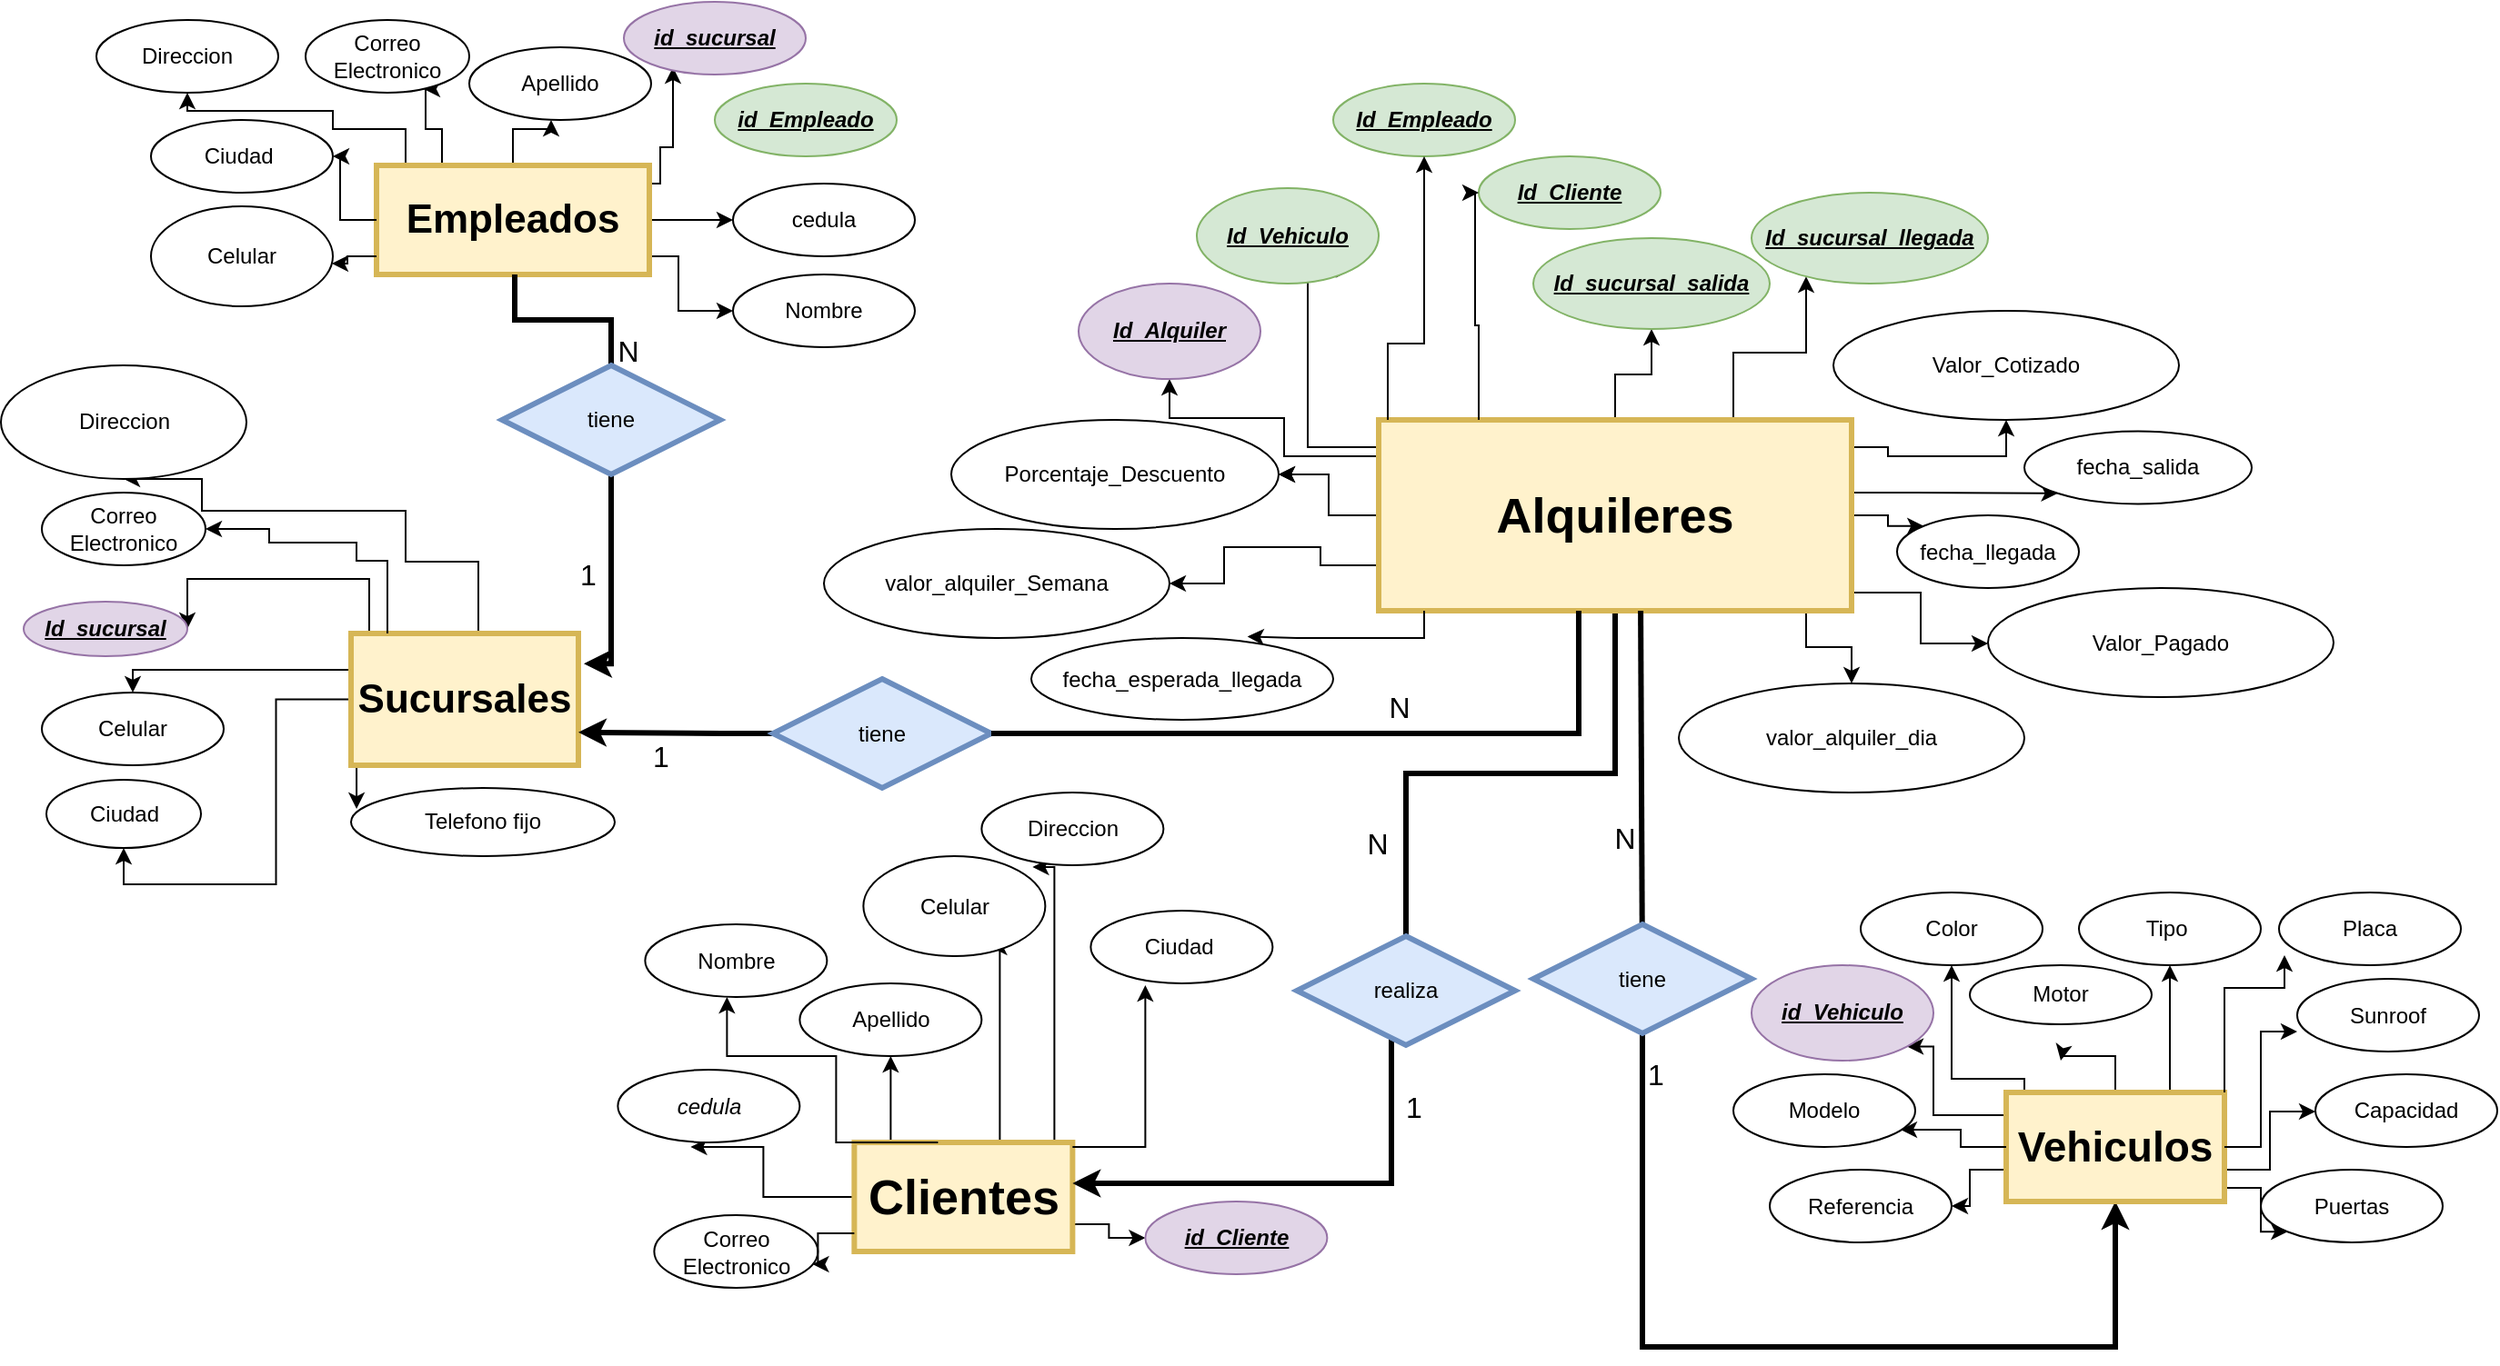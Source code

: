 <mxfile version="24.6.2" type="github">
  <diagram name="Página-1" id="tpEHTFUpxy3wLmJy6Rbm">
    <mxGraphModel dx="2191" dy="793" grid="0" gridSize="10" guides="1" tooltips="1" connect="1" arrows="1" fold="1" page="1" pageScale="1" pageWidth="827" pageHeight="1169" math="0" shadow="0">
      <root>
        <mxCell id="0" />
        <mxCell id="1" parent="0" />
        <mxCell id="yJ5vzZSeHwz34EKyvgHG-18" style="edgeStyle=orthogonalEdgeStyle;rounded=0;orthogonalLoop=1;jettySize=auto;html=1;entryX=0.5;entryY=1;entryDx=0;entryDy=0;" edge="1" parent="1" source="yJ5vzZSeHwz34EKyvgHG-6" target="yJ5vzZSeHwz34EKyvgHG-13">
          <mxGeometry relative="1" as="geometry" />
        </mxCell>
        <mxCell id="yJ5vzZSeHwz34EKyvgHG-21" style="edgeStyle=orthogonalEdgeStyle;rounded=0;orthogonalLoop=1;jettySize=auto;html=1;exitX=0;exitY=1;exitDx=0;exitDy=0;" edge="1" parent="1" source="yJ5vzZSeHwz34EKyvgHG-6" target="yJ5vzZSeHwz34EKyvgHG-14">
          <mxGeometry relative="1" as="geometry">
            <Array as="points">
              <mxPoint x="-150" y="457.5" />
              <mxPoint x="-150" y="457.5" />
            </Array>
          </mxGeometry>
        </mxCell>
        <mxCell id="yJ5vzZSeHwz34EKyvgHG-22" style="edgeStyle=orthogonalEdgeStyle;rounded=0;orthogonalLoop=1;jettySize=auto;html=1;entryX=1;entryY=0.5;entryDx=0;entryDy=0;" edge="1" parent="1" source="yJ5vzZSeHwz34EKyvgHG-6" target="yJ5vzZSeHwz34EKyvgHG-11">
          <mxGeometry relative="1" as="geometry">
            <Array as="points">
              <mxPoint x="-130" y="407.5" />
            </Array>
          </mxGeometry>
        </mxCell>
        <mxCell id="yJ5vzZSeHwz34EKyvgHG-24" style="edgeStyle=orthogonalEdgeStyle;rounded=0;orthogonalLoop=1;jettySize=auto;html=1;entryX=0.5;entryY=1;entryDx=0;entryDy=0;" edge="1" parent="1" source="yJ5vzZSeHwz34EKyvgHG-6" target="yJ5vzZSeHwz34EKyvgHG-15">
          <mxGeometry relative="1" as="geometry">
            <mxPoint x="-50" y="387.5" as="targetPoint" />
            <Array as="points">
              <mxPoint x="-70" y="398" />
              <mxPoint x="-110" y="398" />
              <mxPoint x="-110" y="370" />
              <mxPoint x="-222" y="370" />
            </Array>
          </mxGeometry>
        </mxCell>
        <mxCell id="yJ5vzZSeHwz34EKyvgHG-25" style="edgeStyle=orthogonalEdgeStyle;rounded=0;orthogonalLoop=1;jettySize=auto;html=1;entryX=0.021;entryY=0.307;entryDx=0;entryDy=0;entryPerimeter=0;exitX=1;exitY=0.25;exitDx=0;exitDy=0;" edge="1" parent="1" source="yJ5vzZSeHwz34EKyvgHG-6" target="yJ5vzZSeHwz34EKyvgHG-12">
          <mxGeometry relative="1" as="geometry">
            <Array as="points">
              <mxPoint x="-20" y="456" />
              <mxPoint x="-20" y="460" />
              <mxPoint x="-32" y="460" />
              <mxPoint x="-32" y="481" />
              <mxPoint x="-137" y="481" />
            </Array>
          </mxGeometry>
        </mxCell>
        <mxCell id="yJ5vzZSeHwz34EKyvgHG-6" value="&lt;b&gt;&lt;font style=&quot;font-size: 22px;&quot;&gt;Sucursales&lt;/font&gt;&lt;/b&gt;" style="whiteSpace=wrap;html=1;align=center;fillColor=#fff2cc;strokeColor=#d6b656;strokeWidth=3;" vertex="1" parent="1">
          <mxGeometry x="-140" y="437.5" width="125" height="72.5" as="geometry" />
        </mxCell>
        <mxCell id="yJ5vzZSeHwz34EKyvgHG-35" style="edgeStyle=orthogonalEdgeStyle;rounded=0;orthogonalLoop=1;jettySize=auto;html=1;entryX=0;entryY=0.5;entryDx=0;entryDy=0;" edge="1" parent="1" source="yJ5vzZSeHwz34EKyvgHG-7" target="yJ5vzZSeHwz34EKyvgHG-28">
          <mxGeometry relative="1" as="geometry">
            <Array as="points">
              <mxPoint x="40" y="230" />
              <mxPoint x="40" y="260" />
            </Array>
          </mxGeometry>
        </mxCell>
        <mxCell id="yJ5vzZSeHwz34EKyvgHG-37" style="edgeStyle=orthogonalEdgeStyle;rounded=0;orthogonalLoop=1;jettySize=auto;html=1;entryX=0.5;entryY=1;entryDx=0;entryDy=0;" edge="1" parent="1" source="yJ5vzZSeHwz34EKyvgHG-7" target="yJ5vzZSeHwz34EKyvgHG-26">
          <mxGeometry relative="1" as="geometry">
            <mxPoint x="-110" y="160" as="targetPoint" />
            <Array as="points">
              <mxPoint x="-110" y="160" />
              <mxPoint x="-150" y="160" />
              <mxPoint x="-150" y="150" />
              <mxPoint x="-230" y="150" />
            </Array>
          </mxGeometry>
        </mxCell>
        <mxCell id="yJ5vzZSeHwz34EKyvgHG-38" style="edgeStyle=orthogonalEdgeStyle;rounded=0;orthogonalLoop=1;jettySize=auto;html=1;entryX=0.722;entryY=0.95;entryDx=0;entryDy=0;entryPerimeter=0;" edge="1" parent="1" source="yJ5vzZSeHwz34EKyvgHG-7" target="yJ5vzZSeHwz34EKyvgHG-34">
          <mxGeometry relative="1" as="geometry">
            <mxPoint x="-100" y="150" as="targetPoint" />
            <Array as="points">
              <mxPoint x="-90" y="160" />
              <mxPoint x="-99" y="160" />
            </Array>
          </mxGeometry>
        </mxCell>
        <mxCell id="yJ5vzZSeHwz34EKyvgHG-39" style="edgeStyle=orthogonalEdgeStyle;rounded=0;orthogonalLoop=1;jettySize=auto;html=1;entryX=0.27;entryY=0.9;entryDx=0;entryDy=0;entryPerimeter=0;" edge="1" parent="1" source="yJ5vzZSeHwz34EKyvgHG-7" target="yJ5vzZSeHwz34EKyvgHG-30">
          <mxGeometry relative="1" as="geometry">
            <Array as="points">
              <mxPoint x="30" y="190" />
              <mxPoint x="30" y="170" />
              <mxPoint x="37" y="170" />
            </Array>
          </mxGeometry>
        </mxCell>
        <mxCell id="yJ5vzZSeHwz34EKyvgHG-40" style="edgeStyle=orthogonalEdgeStyle;rounded=0;orthogonalLoop=1;jettySize=auto;html=1;entryX=0;entryY=0.5;entryDx=0;entryDy=0;" edge="1" parent="1" target="yJ5vzZSeHwz34EKyvgHG-29">
          <mxGeometry relative="1" as="geometry">
            <mxPoint x="-30" y="210" as="sourcePoint" />
            <mxPoint x="100" y="190" as="targetPoint" />
            <Array as="points">
              <mxPoint x="60" y="210" />
              <mxPoint x="60" y="210" />
            </Array>
          </mxGeometry>
        </mxCell>
        <mxCell id="yJ5vzZSeHwz34EKyvgHG-42" style="edgeStyle=orthogonalEdgeStyle;rounded=0;orthogonalLoop=1;jettySize=auto;html=1;entryX=0.45;entryY=1;entryDx=0;entryDy=0;entryPerimeter=0;" edge="1" parent="1" source="yJ5vzZSeHwz34EKyvgHG-7" target="yJ5vzZSeHwz34EKyvgHG-27">
          <mxGeometry relative="1" as="geometry">
            <Array as="points" />
          </mxGeometry>
        </mxCell>
        <mxCell id="yJ5vzZSeHwz34EKyvgHG-7" value="&lt;font style=&quot;font-size: 22px;&quot;&gt;Empleados&lt;/font&gt;" style="whiteSpace=wrap;html=1;align=center;fontStyle=1;fontSize=17;fillColor=#fff2cc;strokeColor=#d6b656;strokeWidth=3;" vertex="1" parent="1">
          <mxGeometry x="-126" y="180" width="150" height="60" as="geometry" />
        </mxCell>
        <mxCell id="yJ5vzZSeHwz34EKyvgHG-50" style="edgeStyle=orthogonalEdgeStyle;rounded=0;orthogonalLoop=1;jettySize=auto;html=1;" edge="1" parent="1" source="yJ5vzZSeHwz34EKyvgHG-8">
          <mxGeometry relative="1" as="geometry">
            <mxPoint x="46.69" y="720" as="targetPoint" />
            <Array as="points">
              <mxPoint x="86.69" y="747.5" />
            </Array>
          </mxGeometry>
        </mxCell>
        <mxCell id="yJ5vzZSeHwz34EKyvgHG-52" style="edgeStyle=orthogonalEdgeStyle;rounded=0;orthogonalLoop=1;jettySize=auto;html=1;entryX=0.5;entryY=1;entryDx=0;entryDy=0;" edge="1" parent="1" source="yJ5vzZSeHwz34EKyvgHG-8" target="yJ5vzZSeHwz34EKyvgHG-45">
          <mxGeometry relative="1" as="geometry">
            <Array as="points">
              <mxPoint x="156.69" y="680" />
              <mxPoint x="156.69" y="680" />
            </Array>
          </mxGeometry>
        </mxCell>
        <mxCell id="yJ5vzZSeHwz34EKyvgHG-53" style="edgeStyle=orthogonalEdgeStyle;rounded=0;orthogonalLoop=1;jettySize=auto;html=1;entryX=0.7;entryY=0.909;entryDx=0;entryDy=0;entryPerimeter=0;" edge="1" parent="1" source="yJ5vzZSeHwz34EKyvgHG-8" target="yJ5vzZSeHwz34EKyvgHG-48">
          <mxGeometry relative="1" as="geometry">
            <Array as="points">
              <mxPoint x="216.69" y="610" />
            </Array>
          </mxGeometry>
        </mxCell>
        <mxCell id="yJ5vzZSeHwz34EKyvgHG-54" style="edgeStyle=orthogonalEdgeStyle;rounded=0;orthogonalLoop=1;jettySize=auto;html=1;entryX=0.28;entryY=1.025;entryDx=0;entryDy=0;entryPerimeter=0;" edge="1" parent="1" source="yJ5vzZSeHwz34EKyvgHG-8" target="yJ5vzZSeHwz34EKyvgHG-46">
          <mxGeometry relative="1" as="geometry">
            <mxPoint x="246.69" y="640" as="targetPoint" />
            <Array as="points">
              <mxPoint x="246.69" y="566" />
            </Array>
          </mxGeometry>
        </mxCell>
        <mxCell id="yJ5vzZSeHwz34EKyvgHG-140" style="edgeStyle=orthogonalEdgeStyle;rounded=0;orthogonalLoop=1;jettySize=auto;html=1;exitX=1;exitY=0.75;exitDx=0;exitDy=0;entryX=0;entryY=0.5;entryDx=0;entryDy=0;" edge="1" parent="1" source="yJ5vzZSeHwz34EKyvgHG-8" target="yJ5vzZSeHwz34EKyvgHG-70">
          <mxGeometry relative="1" as="geometry" />
        </mxCell>
        <mxCell id="yJ5vzZSeHwz34EKyvgHG-8" value="&lt;font style=&quot;font-size: 27px;&quot;&gt;&lt;b&gt;Clientes&lt;/b&gt;&lt;/font&gt;" style="whiteSpace=wrap;html=1;align=center;fillColor=#fff2cc;strokeColor=#d6b656;strokeWidth=3;" vertex="1" parent="1">
          <mxGeometry x="136.69" y="717.5" width="120" height="60" as="geometry" />
        </mxCell>
        <mxCell id="yJ5vzZSeHwz34EKyvgHG-108" style="edgeStyle=orthogonalEdgeStyle;rounded=0;orthogonalLoop=1;jettySize=auto;html=1;" edge="1" parent="1" source="yJ5vzZSeHwz34EKyvgHG-9" target="yJ5vzZSeHwz34EKyvgHG-96">
          <mxGeometry relative="1" as="geometry">
            <Array as="points">
              <mxPoint x="620" y="283" />
              <mxPoint x="660" y="283" />
            </Array>
          </mxGeometry>
        </mxCell>
        <mxCell id="yJ5vzZSeHwz34EKyvgHG-110" style="edgeStyle=orthogonalEdgeStyle;rounded=0;orthogonalLoop=1;jettySize=auto;html=1;" edge="1" parent="1" source="yJ5vzZSeHwz34EKyvgHG-9" target="yJ5vzZSeHwz34EKyvgHG-102">
          <mxGeometry relative="1" as="geometry">
            <Array as="points">
              <mxPoint x="705" y="335" />
              <mxPoint x="705" y="340" />
              <mxPoint x="770" y="340" />
            </Array>
          </mxGeometry>
        </mxCell>
        <mxCell id="yJ5vzZSeHwz34EKyvgHG-111" style="edgeStyle=orthogonalEdgeStyle;rounded=0;orthogonalLoop=1;jettySize=auto;html=1;entryX=0;entryY=1;entryDx=0;entryDy=0;" edge="1" parent="1" source="yJ5vzZSeHwz34EKyvgHG-9" target="yJ5vzZSeHwz34EKyvgHG-98">
          <mxGeometry relative="1" as="geometry">
            <Array as="points">
              <mxPoint x="720" y="360" />
              <mxPoint x="720" y="360" />
            </Array>
          </mxGeometry>
        </mxCell>
        <mxCell id="yJ5vzZSeHwz34EKyvgHG-112" style="edgeStyle=orthogonalEdgeStyle;rounded=0;orthogonalLoop=1;jettySize=auto;html=1;entryX=0;entryY=0;entryDx=0;entryDy=0;" edge="1" parent="1" source="yJ5vzZSeHwz34EKyvgHG-9" target="yJ5vzZSeHwz34EKyvgHG-99">
          <mxGeometry relative="1" as="geometry" />
        </mxCell>
        <mxCell id="yJ5vzZSeHwz34EKyvgHG-113" style="edgeStyle=orthogonalEdgeStyle;rounded=0;orthogonalLoop=1;jettySize=auto;html=1;" edge="1" parent="1" source="yJ5vzZSeHwz34EKyvgHG-9" target="yJ5vzZSeHwz34EKyvgHG-103">
          <mxGeometry relative="1" as="geometry">
            <Array as="points">
              <mxPoint x="723" y="415" />
              <mxPoint x="723" y="443" />
            </Array>
          </mxGeometry>
        </mxCell>
        <mxCell id="yJ5vzZSeHwz34EKyvgHG-114" style="edgeStyle=orthogonalEdgeStyle;rounded=0;orthogonalLoop=1;jettySize=auto;html=1;" edge="1" parent="1" source="yJ5vzZSeHwz34EKyvgHG-9" target="yJ5vzZSeHwz34EKyvgHG-101">
          <mxGeometry relative="1" as="geometry">
            <Array as="points">
              <mxPoint x="660" y="445" />
              <mxPoint x="685" y="445" />
            </Array>
          </mxGeometry>
        </mxCell>
        <mxCell id="yJ5vzZSeHwz34EKyvgHG-116" style="edgeStyle=orthogonalEdgeStyle;rounded=0;orthogonalLoop=1;jettySize=auto;html=1;entryX=1;entryY=0.5;entryDx=0;entryDy=0;" edge="1" parent="1" source="yJ5vzZSeHwz34EKyvgHG-9" target="yJ5vzZSeHwz34EKyvgHG-104">
          <mxGeometry relative="1" as="geometry">
            <mxPoint x="360" y="455" as="targetPoint" />
            <Array as="points">
              <mxPoint x="393" y="400" />
              <mxPoint x="393" y="390" />
              <mxPoint x="340" y="390" />
            </Array>
          </mxGeometry>
        </mxCell>
        <mxCell id="yJ5vzZSeHwz34EKyvgHG-118" style="edgeStyle=orthogonalEdgeStyle;rounded=0;orthogonalLoop=1;jettySize=auto;html=1;" edge="1" parent="1" source="yJ5vzZSeHwz34EKyvgHG-9" target="yJ5vzZSeHwz34EKyvgHG-95">
          <mxGeometry relative="1" as="geometry" />
        </mxCell>
        <mxCell id="yJ5vzZSeHwz34EKyvgHG-119" style="edgeStyle=orthogonalEdgeStyle;rounded=0;orthogonalLoop=1;jettySize=auto;html=1;" edge="1" parent="1" source="yJ5vzZSeHwz34EKyvgHG-9" target="yJ5vzZSeHwz34EKyvgHG-105">
          <mxGeometry relative="1" as="geometry" />
        </mxCell>
        <mxCell id="yJ5vzZSeHwz34EKyvgHG-120" style="edgeStyle=orthogonalEdgeStyle;rounded=0;orthogonalLoop=1;jettySize=auto;html=1;" edge="1" parent="1" source="yJ5vzZSeHwz34EKyvgHG-9" target="yJ5vzZSeHwz34EKyvgHG-97">
          <mxGeometry relative="1" as="geometry">
            <Array as="points">
              <mxPoint x="373" y="340" />
              <mxPoint x="373" y="319" />
              <mxPoint x="310" y="319" />
            </Array>
          </mxGeometry>
        </mxCell>
        <mxCell id="yJ5vzZSeHwz34EKyvgHG-121" value="" style="edgeStyle=orthogonalEdgeStyle;rounded=0;orthogonalLoop=1;jettySize=auto;html=1;" edge="1" parent="1" source="yJ5vzZSeHwz34EKyvgHG-9" target="yJ5vzZSeHwz34EKyvgHG-105">
          <mxGeometry relative="1" as="geometry" />
        </mxCell>
        <mxCell id="yJ5vzZSeHwz34EKyvgHG-122" style="edgeStyle=orthogonalEdgeStyle;rounded=0;orthogonalLoop=1;jettySize=auto;html=1;entryX=1;entryY=1;entryDx=0;entryDy=0;" edge="1" parent="1" source="yJ5vzZSeHwz34EKyvgHG-9" target="yJ5vzZSeHwz34EKyvgHG-93">
          <mxGeometry relative="1" as="geometry">
            <Array as="points">
              <mxPoint x="386" y="335" />
            </Array>
          </mxGeometry>
        </mxCell>
        <mxCell id="yJ5vzZSeHwz34EKyvgHG-135" style="edgeStyle=orthogonalEdgeStyle;rounded=0;orthogonalLoop=1;jettySize=auto;html=1;exitX=0.5;exitY=1;exitDx=0;exitDy=0;entryX=0.5;entryY=1;entryDx=0;entryDy=0;strokeWidth=3;" edge="1" parent="1" source="yJ5vzZSeHwz34EKyvgHG-136" target="yJ5vzZSeHwz34EKyvgHG-10">
          <mxGeometry relative="1" as="geometry">
            <Array as="points">
              <mxPoint x="570" y="830" />
              <mxPoint x="830" y="830" />
            </Array>
          </mxGeometry>
        </mxCell>
        <mxCell id="yJ5vzZSeHwz34EKyvgHG-142" style="edgeStyle=orthogonalEdgeStyle;rounded=0;orthogonalLoop=1;jettySize=auto;html=1;strokeColor=default;endArrow=none;endFill=0;strokeWidth=3;" edge="1" parent="1" source="yJ5vzZSeHwz34EKyvgHG-9" target="yJ5vzZSeHwz34EKyvgHG-141">
          <mxGeometry relative="1" as="geometry" />
        </mxCell>
        <mxCell id="yJ5vzZSeHwz34EKyvgHG-9" value="&lt;b&gt;&lt;font style=&quot;font-size: 27px;&quot;&gt;Alquileres&lt;/font&gt;&lt;/b&gt;" style="whiteSpace=wrap;html=1;align=center;fillColor=#fff2cc;strokeColor=#d6b656;strokeWidth=3;" vertex="1" parent="1">
          <mxGeometry x="425" y="320" width="260" height="105" as="geometry" />
        </mxCell>
        <mxCell id="yJ5vzZSeHwz34EKyvgHG-73" style="edgeStyle=orthogonalEdgeStyle;rounded=0;orthogonalLoop=1;jettySize=auto;html=1;entryX=1;entryY=1;entryDx=0;entryDy=0;" edge="1" parent="1" source="yJ5vzZSeHwz34EKyvgHG-10" target="yJ5vzZSeHwz34EKyvgHG-72">
          <mxGeometry relative="1" as="geometry">
            <Array as="points">
              <mxPoint x="730" y="702.5" />
              <mxPoint x="730" y="664.5" />
            </Array>
          </mxGeometry>
        </mxCell>
        <mxCell id="yJ5vzZSeHwz34EKyvgHG-76" style="edgeStyle=orthogonalEdgeStyle;rounded=0;orthogonalLoop=1;jettySize=auto;html=1;" edge="1" parent="1" source="yJ5vzZSeHwz34EKyvgHG-10" target="yJ5vzZSeHwz34EKyvgHG-65">
          <mxGeometry relative="1" as="geometry">
            <Array as="points">
              <mxPoint x="750" y="732.5" />
              <mxPoint x="750" y="752.5" />
            </Array>
          </mxGeometry>
        </mxCell>
        <mxCell id="yJ5vzZSeHwz34EKyvgHG-77" style="edgeStyle=orthogonalEdgeStyle;rounded=0;orthogonalLoop=1;jettySize=auto;html=1;" edge="1" parent="1" source="yJ5vzZSeHwz34EKyvgHG-10">
          <mxGeometry relative="1" as="geometry">
            <mxPoint x="800" y="672.5" as="targetPoint" />
          </mxGeometry>
        </mxCell>
        <mxCell id="yJ5vzZSeHwz34EKyvgHG-78" style="edgeStyle=orthogonalEdgeStyle;rounded=0;orthogonalLoop=1;jettySize=auto;html=1;entryX=0.5;entryY=1;entryDx=0;entryDy=0;" edge="1" parent="1" source="yJ5vzZSeHwz34EKyvgHG-10" target="yJ5vzZSeHwz34EKyvgHG-59">
          <mxGeometry relative="1" as="geometry">
            <Array as="points">
              <mxPoint x="780" y="682.5" />
              <mxPoint x="740" y="682.5" />
            </Array>
          </mxGeometry>
        </mxCell>
        <mxCell id="yJ5vzZSeHwz34EKyvgHG-79" style="edgeStyle=orthogonalEdgeStyle;rounded=0;orthogonalLoop=1;jettySize=auto;html=1;" edge="1" parent="1" source="yJ5vzZSeHwz34EKyvgHG-10" target="yJ5vzZSeHwz34EKyvgHG-67">
          <mxGeometry relative="1" as="geometry">
            <Array as="points">
              <mxPoint x="860" y="672.5" />
              <mxPoint x="860" y="672.5" />
            </Array>
          </mxGeometry>
        </mxCell>
        <mxCell id="yJ5vzZSeHwz34EKyvgHG-82" style="edgeStyle=orthogonalEdgeStyle;rounded=0;orthogonalLoop=1;jettySize=auto;html=1;" edge="1" parent="1" source="yJ5vzZSeHwz34EKyvgHG-10" target="yJ5vzZSeHwz34EKyvgHG-62">
          <mxGeometry relative="1" as="geometry">
            <Array as="points">
              <mxPoint x="915" y="732.5" />
              <mxPoint x="915" y="700.5" />
            </Array>
          </mxGeometry>
        </mxCell>
        <mxCell id="yJ5vzZSeHwz34EKyvgHG-83" style="edgeStyle=orthogonalEdgeStyle;rounded=0;orthogonalLoop=1;jettySize=auto;html=1;entryX=0;entryY=1;entryDx=0;entryDy=0;" edge="1" parent="1" source="yJ5vzZSeHwz34EKyvgHG-10" target="yJ5vzZSeHwz34EKyvgHG-63">
          <mxGeometry relative="1" as="geometry">
            <Array as="points">
              <mxPoint x="910" y="742.5" />
              <mxPoint x="910" y="766.5" />
            </Array>
          </mxGeometry>
        </mxCell>
        <mxCell id="yJ5vzZSeHwz34EKyvgHG-10" value="&lt;font style=&quot;font-size: 23px;&quot;&gt;&lt;b&gt;Vehiculos&lt;/b&gt;&lt;/font&gt;" style="whiteSpace=wrap;html=1;align=center;fillColor=#fff2cc;strokeColor=#d6b656;strokeWidth=3;" vertex="1" parent="1">
          <mxGeometry x="770" y="690" width="120" height="60" as="geometry" />
        </mxCell>
        <mxCell id="yJ5vzZSeHwz34EKyvgHG-11" value="&lt;b&gt;&lt;i&gt;&lt;u&gt;Id_sucursal&lt;/u&gt;&lt;/i&gt;&lt;/b&gt;" style="ellipse;whiteSpace=wrap;html=1;align=center;fillColor=#e1d5e7;strokeColor=#9673a6;" vertex="1" parent="1">
          <mxGeometry x="-320" y="420" width="90" height="30" as="geometry" />
        </mxCell>
        <mxCell id="yJ5vzZSeHwz34EKyvgHG-12" value="Telefono fijo" style="ellipse;whiteSpace=wrap;html=1;align=center;" vertex="1" parent="1">
          <mxGeometry x="-140" y="522.5" width="145" height="37.5" as="geometry" />
        </mxCell>
        <mxCell id="yJ5vzZSeHwz34EKyvgHG-13" value="Ciudad" style="ellipse;whiteSpace=wrap;html=1;align=center;" vertex="1" parent="1">
          <mxGeometry x="-307.5" y="518" width="85" height="37.5" as="geometry" />
        </mxCell>
        <mxCell id="yJ5vzZSeHwz34EKyvgHG-14" value="Celular" style="ellipse;whiteSpace=wrap;html=1;align=center;" vertex="1" parent="1">
          <mxGeometry x="-310" y="470" width="100" height="40" as="geometry" />
        </mxCell>
        <mxCell id="yJ5vzZSeHwz34EKyvgHG-15" value="Direccion" style="ellipse;whiteSpace=wrap;html=1;align=center;" vertex="1" parent="1">
          <mxGeometry x="-332.5" y="290" width="135" height="62.5" as="geometry" />
        </mxCell>
        <mxCell id="yJ5vzZSeHwz34EKyvgHG-17" value="Correo Electronico" style="ellipse;whiteSpace=wrap;html=1;align=center;" vertex="1" parent="1">
          <mxGeometry x="-310" y="360" width="90" height="40" as="geometry" />
        </mxCell>
        <mxCell id="yJ5vzZSeHwz34EKyvgHG-23" style="edgeStyle=orthogonalEdgeStyle;rounded=0;orthogonalLoop=1;jettySize=auto;html=1;" edge="1" parent="1" source="yJ5vzZSeHwz34EKyvgHG-6" target="yJ5vzZSeHwz34EKyvgHG-17">
          <mxGeometry relative="1" as="geometry">
            <Array as="points">
              <mxPoint x="-120" y="397.5" />
              <mxPoint x="-137" y="397.5" />
              <mxPoint x="-137" y="387.5" />
              <mxPoint x="-185" y="387.5" />
            </Array>
          </mxGeometry>
        </mxCell>
        <mxCell id="yJ5vzZSeHwz34EKyvgHG-26" value="Direccion" style="ellipse;whiteSpace=wrap;html=1;align=center;" vertex="1" parent="1">
          <mxGeometry x="-280" y="100" width="100" height="40" as="geometry" />
        </mxCell>
        <mxCell id="yJ5vzZSeHwz34EKyvgHG-27" value="Apellido" style="ellipse;whiteSpace=wrap;html=1;align=center;" vertex="1" parent="1">
          <mxGeometry x="-75" y="115" width="100" height="40" as="geometry" />
        </mxCell>
        <mxCell id="yJ5vzZSeHwz34EKyvgHG-28" value="Nombre" style="ellipse;whiteSpace=wrap;html=1;align=center;" vertex="1" parent="1">
          <mxGeometry x="70" y="240" width="100" height="40" as="geometry" />
        </mxCell>
        <mxCell id="yJ5vzZSeHwz34EKyvgHG-29" value="&lt;span style=&quot;font-weight: normal;&quot;&gt;cedula&lt;/span&gt;" style="ellipse;whiteSpace=wrap;html=1;align=center;fontStyle=1" vertex="1" parent="1">
          <mxGeometry x="70" y="190" width="100" height="40" as="geometry" />
        </mxCell>
        <mxCell id="yJ5vzZSeHwz34EKyvgHG-30" value="&lt;b&gt;&lt;i&gt;&lt;u&gt;id_sucursal&lt;/u&gt;&lt;/i&gt;&lt;/b&gt;" style="ellipse;whiteSpace=wrap;html=1;align=center;fillColor=#e1d5e7;strokeColor=#9673a6;" vertex="1" parent="1">
          <mxGeometry x="10" y="90" width="100" height="40" as="geometry" />
        </mxCell>
        <mxCell id="yJ5vzZSeHwz34EKyvgHG-33" value="Celular" style="ellipse;whiteSpace=wrap;html=1;align=center;" vertex="1" parent="1">
          <mxGeometry x="-250" y="202.5" width="100" height="55" as="geometry" />
        </mxCell>
        <mxCell id="yJ5vzZSeHwz34EKyvgHG-34" value="Correo Electronico" style="ellipse;whiteSpace=wrap;html=1;align=center;" vertex="1" parent="1">
          <mxGeometry x="-165" y="100" width="90" height="40" as="geometry" />
        </mxCell>
        <mxCell id="yJ5vzZSeHwz34EKyvgHG-36" style="edgeStyle=orthogonalEdgeStyle;rounded=0;orthogonalLoop=1;jettySize=auto;html=1;" edge="1" parent="1" source="yJ5vzZSeHwz34EKyvgHG-7" target="yJ5vzZSeHwz34EKyvgHG-33">
          <mxGeometry relative="1" as="geometry">
            <Array as="points">
              <mxPoint x="-142" y="230" />
              <mxPoint x="-142" y="234" />
            </Array>
          </mxGeometry>
        </mxCell>
        <mxCell id="yJ5vzZSeHwz34EKyvgHG-41" value="" style="edgeStyle=orthogonalEdgeStyle;rounded=0;orthogonalLoop=1;jettySize=auto;html=1;" edge="1" parent="1" source="yJ5vzZSeHwz34EKyvgHG-7" target="yJ5vzZSeHwz34EKyvgHG-32">
          <mxGeometry relative="1" as="geometry">
            <mxPoint x="-110" y="210" as="sourcePoint" />
            <mxPoint x="-230" y="140" as="targetPoint" />
          </mxGeometry>
        </mxCell>
        <mxCell id="yJ5vzZSeHwz34EKyvgHG-32" value="Ciudad&amp;nbsp;" style="ellipse;whiteSpace=wrap;html=1;align=center;" vertex="1" parent="1">
          <mxGeometry x="-250" y="155" width="100" height="40" as="geometry" />
        </mxCell>
        <mxCell id="yJ5vzZSeHwz34EKyvgHG-43" value="&lt;i&gt;&lt;span&gt;cedula&lt;/span&gt;&lt;/i&gt;" style="ellipse;whiteSpace=wrap;html=1;align=center;fontStyle=0" vertex="1" parent="1">
          <mxGeometry x="6.69" y="677.5" width="100" height="40" as="geometry" />
        </mxCell>
        <mxCell id="yJ5vzZSeHwz34EKyvgHG-44" value="Nombre" style="ellipse;whiteSpace=wrap;html=1;align=center;" vertex="1" parent="1">
          <mxGeometry x="21.69" y="597.5" width="100" height="40" as="geometry" />
        </mxCell>
        <mxCell id="yJ5vzZSeHwz34EKyvgHG-45" value="Apellido" style="ellipse;whiteSpace=wrap;html=1;align=center;" vertex="1" parent="1">
          <mxGeometry x="106.69" y="630" width="100" height="40" as="geometry" />
        </mxCell>
        <mxCell id="yJ5vzZSeHwz34EKyvgHG-46" value="Direccion" style="ellipse;whiteSpace=wrap;html=1;align=center;" vertex="1" parent="1">
          <mxGeometry x="206.69" y="525" width="100" height="40" as="geometry" />
        </mxCell>
        <mxCell id="yJ5vzZSeHwz34EKyvgHG-47" value="Ciudad&amp;nbsp;" style="ellipse;whiteSpace=wrap;html=1;align=center;" vertex="1" parent="1">
          <mxGeometry x="266.69" y="590" width="100" height="40" as="geometry" />
        </mxCell>
        <mxCell id="yJ5vzZSeHwz34EKyvgHG-48" value="Celular" style="ellipse;whiteSpace=wrap;html=1;align=center;" vertex="1" parent="1">
          <mxGeometry x="141.69" y="560" width="100" height="55" as="geometry" />
        </mxCell>
        <mxCell id="yJ5vzZSeHwz34EKyvgHG-49" value="Correo Electronico" style="ellipse;whiteSpace=wrap;html=1;align=center;" vertex="1" parent="1">
          <mxGeometry x="26.69" y="757.5" width="90" height="40" as="geometry" />
        </mxCell>
        <mxCell id="yJ5vzZSeHwz34EKyvgHG-51" style="edgeStyle=orthogonalEdgeStyle;rounded=0;orthogonalLoop=1;jettySize=auto;html=1;entryX=0.59;entryY=1;entryDx=0;entryDy=0;entryPerimeter=0;" edge="1" parent="1">
          <mxGeometry relative="1" as="geometry">
            <mxPoint x="182.69" y="717.5" as="sourcePoint" />
            <mxPoint x="66.69" y="637.5" as="targetPoint" />
            <Array as="points">
              <mxPoint x="126.69" y="718" />
              <mxPoint x="126.69" y="670" />
              <mxPoint x="66.69" y="670" />
            </Array>
          </mxGeometry>
        </mxCell>
        <mxCell id="yJ5vzZSeHwz34EKyvgHG-55" style="edgeStyle=orthogonalEdgeStyle;rounded=0;orthogonalLoop=1;jettySize=auto;html=1;entryX=0.967;entryY=0.675;entryDx=0;entryDy=0;entryPerimeter=0;" edge="1" parent="1" source="yJ5vzZSeHwz34EKyvgHG-8" target="yJ5vzZSeHwz34EKyvgHG-49">
          <mxGeometry relative="1" as="geometry">
            <Array as="points">
              <mxPoint x="116.69" y="767.5" />
              <mxPoint x="116.69" y="784.5" />
            </Array>
          </mxGeometry>
        </mxCell>
        <mxCell id="yJ5vzZSeHwz34EKyvgHG-58" style="edgeStyle=orthogonalEdgeStyle;rounded=0;orthogonalLoop=1;jettySize=auto;html=1;entryX=0.3;entryY=1.025;entryDx=0;entryDy=0;entryPerimeter=0;" edge="1" parent="1" source="yJ5vzZSeHwz34EKyvgHG-8" target="yJ5vzZSeHwz34EKyvgHG-47">
          <mxGeometry relative="1" as="geometry">
            <Array as="points">
              <mxPoint x="296.69" y="720" />
            </Array>
          </mxGeometry>
        </mxCell>
        <mxCell id="yJ5vzZSeHwz34EKyvgHG-59" value="Color" style="ellipse;whiteSpace=wrap;html=1;align=center;" vertex="1" parent="1">
          <mxGeometry x="690" y="580" width="100" height="40" as="geometry" />
        </mxCell>
        <mxCell id="yJ5vzZSeHwz34EKyvgHG-60" value="Motor" style="ellipse;whiteSpace=wrap;html=1;align=center;" vertex="1" parent="1">
          <mxGeometry x="750" y="620" width="100" height="32.5" as="geometry" />
        </mxCell>
        <mxCell id="yJ5vzZSeHwz34EKyvgHG-61" value="Sunroof" style="ellipse;whiteSpace=wrap;html=1;align=center;" vertex="1" parent="1">
          <mxGeometry x="930" y="627.5" width="100" height="40" as="geometry" />
        </mxCell>
        <mxCell id="yJ5vzZSeHwz34EKyvgHG-62" value="Capacidad" style="ellipse;whiteSpace=wrap;html=1;align=center;" vertex="1" parent="1">
          <mxGeometry x="940" y="680" width="100" height="40" as="geometry" />
        </mxCell>
        <mxCell id="yJ5vzZSeHwz34EKyvgHG-63" value="Puertas" style="ellipse;whiteSpace=wrap;html=1;align=center;" vertex="1" parent="1">
          <mxGeometry x="910" y="732.5" width="100" height="40" as="geometry" />
        </mxCell>
        <mxCell id="yJ5vzZSeHwz34EKyvgHG-64" value="Modelo" style="ellipse;whiteSpace=wrap;html=1;align=center;" vertex="1" parent="1">
          <mxGeometry x="620" y="680" width="100" height="40" as="geometry" />
        </mxCell>
        <mxCell id="yJ5vzZSeHwz34EKyvgHG-65" value="Referencia" style="ellipse;whiteSpace=wrap;html=1;align=center;" vertex="1" parent="1">
          <mxGeometry x="640" y="732.5" width="100" height="40" as="geometry" />
        </mxCell>
        <mxCell id="yJ5vzZSeHwz34EKyvgHG-66" value="Placa" style="ellipse;whiteSpace=wrap;html=1;align=center;" vertex="1" parent="1">
          <mxGeometry x="920" y="580" width="100" height="40" as="geometry" />
        </mxCell>
        <mxCell id="yJ5vzZSeHwz34EKyvgHG-67" value="Tipo&amp;nbsp;" style="ellipse;whiteSpace=wrap;html=1;align=center;" vertex="1" parent="1">
          <mxGeometry x="810" y="580" width="100" height="40" as="geometry" />
        </mxCell>
        <mxCell id="yJ5vzZSeHwz34EKyvgHG-69" value="&lt;b&gt;&lt;i&gt;&lt;u&gt;id_Empleado&lt;/u&gt;&lt;/i&gt;&lt;/b&gt;" style="ellipse;whiteSpace=wrap;html=1;align=center;fillColor=#d5e8d4;strokeColor=#82b366;" vertex="1" parent="1">
          <mxGeometry x="60" y="135" width="100" height="40" as="geometry" />
        </mxCell>
        <mxCell id="yJ5vzZSeHwz34EKyvgHG-70" value="&lt;b&gt;&lt;i&gt;&lt;u&gt;id_Cliente&lt;/u&gt;&lt;/i&gt;&lt;/b&gt;" style="ellipse;whiteSpace=wrap;html=1;align=center;fillColor=#e1d5e7;strokeColor=#9673a6;" vertex="1" parent="1">
          <mxGeometry x="296.69" y="750" width="100" height="40" as="geometry" />
        </mxCell>
        <mxCell id="yJ5vzZSeHwz34EKyvgHG-72" value="&lt;b&gt;&lt;i&gt;&lt;u&gt;id_Vehiculo&lt;/u&gt;&lt;/i&gt;&lt;/b&gt;" style="ellipse;whiteSpace=wrap;html=1;align=center;fillColor=#e1d5e7;strokeColor=#9673a6;" vertex="1" parent="1">
          <mxGeometry x="630" y="620" width="100" height="52.5" as="geometry" />
        </mxCell>
        <mxCell id="yJ5vzZSeHwz34EKyvgHG-75" style="edgeStyle=orthogonalEdgeStyle;rounded=0;orthogonalLoop=1;jettySize=auto;html=1;entryX=0.92;entryY=0.763;entryDx=0;entryDy=0;entryPerimeter=0;" edge="1" parent="1" source="yJ5vzZSeHwz34EKyvgHG-10" target="yJ5vzZSeHwz34EKyvgHG-64">
          <mxGeometry relative="1" as="geometry" />
        </mxCell>
        <mxCell id="yJ5vzZSeHwz34EKyvgHG-80" style="edgeStyle=orthogonalEdgeStyle;rounded=0;orthogonalLoop=1;jettySize=auto;html=1;entryX=0.03;entryY=0.863;entryDx=0;entryDy=0;entryPerimeter=0;" edge="1" parent="1" source="yJ5vzZSeHwz34EKyvgHG-10" target="yJ5vzZSeHwz34EKyvgHG-66">
          <mxGeometry relative="1" as="geometry">
            <Array as="points">
              <mxPoint x="890" y="632.5" />
              <mxPoint x="923" y="632.5" />
            </Array>
          </mxGeometry>
        </mxCell>
        <mxCell id="yJ5vzZSeHwz34EKyvgHG-81" style="edgeStyle=orthogonalEdgeStyle;rounded=0;orthogonalLoop=1;jettySize=auto;html=1;entryX=0;entryY=0.725;entryDx=0;entryDy=0;entryPerimeter=0;" edge="1" parent="1" source="yJ5vzZSeHwz34EKyvgHG-10" target="yJ5vzZSeHwz34EKyvgHG-61">
          <mxGeometry relative="1" as="geometry" />
        </mxCell>
        <mxCell id="yJ5vzZSeHwz34EKyvgHG-92" value="&lt;b&gt;&lt;i&gt;&lt;u&gt;Id_Empleado&lt;/u&gt;&lt;/i&gt;&lt;/b&gt;" style="ellipse;whiteSpace=wrap;html=1;align=center;fillColor=#d5e8d4;strokeColor=#82b366;" vertex="1" parent="1">
          <mxGeometry x="400" y="135" width="100" height="40" as="geometry" />
        </mxCell>
        <mxCell id="yJ5vzZSeHwz34EKyvgHG-93" value="&lt;b&gt;&lt;i&gt;&lt;u&gt;Id_Vehiculo&lt;/u&gt;&lt;/i&gt;&lt;/b&gt;" style="ellipse;whiteSpace=wrap;html=1;align=center;fillColor=#d5e8d4;strokeColor=#82b366;" vertex="1" parent="1">
          <mxGeometry x="325" y="192.5" width="100" height="52.5" as="geometry" />
        </mxCell>
        <mxCell id="yJ5vzZSeHwz34EKyvgHG-94" value="&lt;b&gt;&lt;i&gt;&lt;u&gt;Id_Cliente&lt;/u&gt;&lt;/i&gt;&lt;/b&gt;" style="ellipse;whiteSpace=wrap;html=1;align=center;fillColor=#d5e8d4;strokeColor=#82b366;" vertex="1" parent="1">
          <mxGeometry x="480" y="175" width="100" height="40" as="geometry" />
        </mxCell>
        <mxCell id="yJ5vzZSeHwz34EKyvgHG-95" value="&lt;b&gt;&lt;i&gt;&lt;u&gt;Id_sucursal_salida&lt;/u&gt;&lt;/i&gt;&lt;/b&gt;" style="ellipse;whiteSpace=wrap;html=1;align=center;fillColor=#d5e8d4;strokeColor=#82b366;" vertex="1" parent="1">
          <mxGeometry x="510" y="220" width="130" height="50" as="geometry" />
        </mxCell>
        <mxCell id="yJ5vzZSeHwz34EKyvgHG-96" value="&lt;b&gt;&lt;i&gt;&lt;u&gt;Id_sucursal_llegada&lt;/u&gt;&lt;/i&gt;&lt;/b&gt;" style="ellipse;whiteSpace=wrap;html=1;align=center;fillColor=#d5e8d4;strokeColor=#82b366;" vertex="1" parent="1">
          <mxGeometry x="630" y="195" width="130" height="50" as="geometry" />
        </mxCell>
        <mxCell id="yJ5vzZSeHwz34EKyvgHG-97" value="&lt;b&gt;&lt;i&gt;&lt;u&gt;Id_Alquiler&lt;/u&gt;&lt;/i&gt;&lt;/b&gt;" style="ellipse;whiteSpace=wrap;html=1;align=center;fillColor=#e1d5e7;strokeColor=#9673a6;" vertex="1" parent="1">
          <mxGeometry x="260" y="245" width="100" height="52.5" as="geometry" />
        </mxCell>
        <mxCell id="yJ5vzZSeHwz34EKyvgHG-98" value="fecha_salida" style="ellipse;whiteSpace=wrap;html=1;align=center;" vertex="1" parent="1">
          <mxGeometry x="780" y="326.25" width="125" height="40" as="geometry" />
        </mxCell>
        <mxCell id="yJ5vzZSeHwz34EKyvgHG-99" value="fecha_llegada" style="ellipse;whiteSpace=wrap;html=1;align=center;" vertex="1" parent="1">
          <mxGeometry x="710" y="372.5" width="100" height="40" as="geometry" />
        </mxCell>
        <mxCell id="yJ5vzZSeHwz34EKyvgHG-100" value="fecha_esperada_llegada" style="ellipse;whiteSpace=wrap;html=1;align=center;" vertex="1" parent="1">
          <mxGeometry x="234" y="440" width="166" height="45" as="geometry" />
        </mxCell>
        <mxCell id="yJ5vzZSeHwz34EKyvgHG-101" value="valor_alquiler_dia" style="ellipse;whiteSpace=wrap;html=1;align=center;" vertex="1" parent="1">
          <mxGeometry x="590" y="465" width="190" height="60" as="geometry" />
        </mxCell>
        <mxCell id="yJ5vzZSeHwz34EKyvgHG-102" value="Valor_Cotizado" style="ellipse;whiteSpace=wrap;html=1;align=center;" vertex="1" parent="1">
          <mxGeometry x="675" y="260" width="190" height="60" as="geometry" />
        </mxCell>
        <mxCell id="yJ5vzZSeHwz34EKyvgHG-103" value="Valor_Pagado" style="ellipse;whiteSpace=wrap;html=1;align=center;" vertex="1" parent="1">
          <mxGeometry x="760" y="412.5" width="190" height="60" as="geometry" />
        </mxCell>
        <mxCell id="yJ5vzZSeHwz34EKyvgHG-104" value="valor_alquiler_Semana" style="ellipse;whiteSpace=wrap;html=1;align=center;" vertex="1" parent="1">
          <mxGeometry x="120" y="380" width="190" height="60" as="geometry" />
        </mxCell>
        <mxCell id="yJ5vzZSeHwz34EKyvgHG-105" value="Porcentaje_Descuento" style="ellipse;whiteSpace=wrap;html=1;align=center;" vertex="1" parent="1">
          <mxGeometry x="190" y="320" width="180" height="60" as="geometry" />
        </mxCell>
        <mxCell id="yJ5vzZSeHwz34EKyvgHG-115" style="edgeStyle=orthogonalEdgeStyle;rounded=0;orthogonalLoop=1;jettySize=auto;html=1;entryX=0.716;entryY=-0.017;entryDx=0;entryDy=0;entryPerimeter=0;" edge="1" parent="1" source="yJ5vzZSeHwz34EKyvgHG-9" target="yJ5vzZSeHwz34EKyvgHG-100">
          <mxGeometry relative="1" as="geometry">
            <Array as="points">
              <mxPoint x="450" y="440" />
              <mxPoint x="380" y="440" />
            </Array>
          </mxGeometry>
        </mxCell>
        <mxCell id="yJ5vzZSeHwz34EKyvgHG-123" style="edgeStyle=orthogonalEdgeStyle;rounded=0;orthogonalLoop=1;jettySize=auto;html=1;entryX=0.5;entryY=1;entryDx=0;entryDy=0;" edge="1" parent="1" source="yJ5vzZSeHwz34EKyvgHG-9" target="yJ5vzZSeHwz34EKyvgHG-92">
          <mxGeometry relative="1" as="geometry">
            <mxPoint x="460" y="210" as="targetPoint" />
            <Array as="points">
              <mxPoint x="430" y="278" />
              <mxPoint x="450" y="278" />
            </Array>
          </mxGeometry>
        </mxCell>
        <mxCell id="yJ5vzZSeHwz34EKyvgHG-124" style="edgeStyle=orthogonalEdgeStyle;rounded=0;orthogonalLoop=1;jettySize=auto;html=1;" edge="1" parent="1" source="yJ5vzZSeHwz34EKyvgHG-9" target="yJ5vzZSeHwz34EKyvgHG-94">
          <mxGeometry relative="1" as="geometry">
            <mxPoint x="478" y="217" as="targetPoint" />
            <Array as="points">
              <mxPoint x="480" y="268" />
              <mxPoint x="478" y="268" />
              <mxPoint x="478" y="195" />
            </Array>
          </mxGeometry>
        </mxCell>
        <mxCell id="yJ5vzZSeHwz34EKyvgHG-137" value="" style="rounded=0;orthogonalLoop=1;jettySize=auto;html=1;exitX=0.554;exitY=1;exitDx=0;exitDy=0;exitPerimeter=0;endArrow=none;endFill=0;strokeWidth=3;" edge="1" parent="1" source="yJ5vzZSeHwz34EKyvgHG-9" target="yJ5vzZSeHwz34EKyvgHG-136">
          <mxGeometry relative="1" as="geometry">
            <mxPoint x="569" y="425" as="sourcePoint" />
            <mxPoint x="830" y="750" as="targetPoint" />
          </mxGeometry>
        </mxCell>
        <mxCell id="yJ5vzZSeHwz34EKyvgHG-136" value="tiene" style="shape=rhombus;perimeter=rhombusPerimeter;whiteSpace=wrap;html=1;align=center;fillColor=#dae8fc;strokeColor=#6c8ebf;strokeWidth=3;" vertex="1" parent="1">
          <mxGeometry x="510" y="597.5" width="120" height="60" as="geometry" />
        </mxCell>
        <mxCell id="yJ5vzZSeHwz34EKyvgHG-138" value="&lt;font style=&quot;font-size: 16px;&quot;&gt;1&lt;/font&gt;" style="text;html=1;align=center;verticalAlign=middle;resizable=0;points=[];autosize=1;strokeColor=none;fillColor=none;" vertex="1" parent="1">
          <mxGeometry x="563" y="664" width="27" height="31" as="geometry" />
        </mxCell>
        <mxCell id="yJ5vzZSeHwz34EKyvgHG-139" value="&lt;font style=&quot;font-size: 16px;&quot;&gt;N&lt;/font&gt;" style="text;html=1;align=center;verticalAlign=middle;resizable=0;points=[];autosize=1;strokeColor=none;fillColor=none;strokeWidth=3;" vertex="1" parent="1">
          <mxGeometry x="545" y="534" width="30" height="31" as="geometry" />
        </mxCell>
        <mxCell id="yJ5vzZSeHwz34EKyvgHG-143" style="edgeStyle=orthogonalEdgeStyle;rounded=0;orthogonalLoop=1;jettySize=auto;html=1;strokeWidth=3;" edge="1" parent="1" source="yJ5vzZSeHwz34EKyvgHG-141" target="yJ5vzZSeHwz34EKyvgHG-8">
          <mxGeometry relative="1" as="geometry">
            <mxPoint x="268" y="753" as="targetPoint" />
            <Array as="points">
              <mxPoint x="432" y="740" />
            </Array>
          </mxGeometry>
        </mxCell>
        <mxCell id="yJ5vzZSeHwz34EKyvgHG-141" value="realiza" style="shape=rhombus;perimeter=rhombusPerimeter;whiteSpace=wrap;html=1;align=center;fillColor=#dae8fc;strokeColor=#6c8ebf;strokeWidth=3;" vertex="1" parent="1">
          <mxGeometry x="380" y="604" width="120" height="60" as="geometry" />
        </mxCell>
        <mxCell id="yJ5vzZSeHwz34EKyvgHG-144" value="&lt;font style=&quot;font-size: 16px;&quot;&gt;1&lt;/font&gt;" style="text;html=1;align=center;verticalAlign=middle;resizable=0;points=[];autosize=1;strokeColor=none;fillColor=none;" vertex="1" parent="1">
          <mxGeometry x="430" y="682" width="27" height="31" as="geometry" />
        </mxCell>
        <mxCell id="yJ5vzZSeHwz34EKyvgHG-145" value="&lt;span style=&quot;font-size: 16px;&quot;&gt;N&lt;/span&gt;" style="text;html=1;align=center;verticalAlign=middle;resizable=0;points=[];autosize=1;strokeColor=none;fillColor=none;" vertex="1" parent="1">
          <mxGeometry x="409" y="537.5" width="30" height="31" as="geometry" />
        </mxCell>
        <mxCell id="yJ5vzZSeHwz34EKyvgHG-151" style="edgeStyle=orthogonalEdgeStyle;rounded=0;orthogonalLoop=1;jettySize=auto;html=1;entryX=1;entryY=0.75;entryDx=0;entryDy=0;strokeWidth=3;" edge="1" parent="1" source="yJ5vzZSeHwz34EKyvgHG-150" target="yJ5vzZSeHwz34EKyvgHG-6">
          <mxGeometry relative="1" as="geometry">
            <Array as="points">
              <mxPoint x="64" y="492" />
              <mxPoint x="64" y="492" />
            </Array>
          </mxGeometry>
        </mxCell>
        <mxCell id="yJ5vzZSeHwz34EKyvgHG-150" value="tiene" style="shape=rhombus;perimeter=rhombusPerimeter;whiteSpace=wrap;html=1;align=center;fillColor=#dae8fc;strokeColor=#6c8ebf;strokeWidth=3;" vertex="1" parent="1">
          <mxGeometry x="92" y="462.5" width="120" height="60" as="geometry" />
        </mxCell>
        <mxCell id="yJ5vzZSeHwz34EKyvgHG-152" style="edgeStyle=orthogonalEdgeStyle;rounded=0;orthogonalLoop=1;jettySize=auto;html=1;entryX=0.423;entryY=1;entryDx=0;entryDy=0;entryPerimeter=0;endArrow=none;endFill=0;strokeWidth=3;" edge="1" parent="1" source="yJ5vzZSeHwz34EKyvgHG-150" target="yJ5vzZSeHwz34EKyvgHG-9">
          <mxGeometry relative="1" as="geometry" />
        </mxCell>
        <mxCell id="yJ5vzZSeHwz34EKyvgHG-153" value="&lt;font style=&quot;font-size: 16px;&quot;&gt;1&lt;/font&gt;" style="text;html=1;align=center;verticalAlign=middle;resizable=0;points=[];autosize=1;strokeColor=none;fillColor=none;" vertex="1" parent="1">
          <mxGeometry x="16" y="489" width="27" height="31" as="geometry" />
        </mxCell>
        <mxCell id="yJ5vzZSeHwz34EKyvgHG-154" value="&lt;span style=&quot;font-size: 16px;&quot;&gt;N&lt;/span&gt;" style="text;html=1;align=center;verticalAlign=middle;resizable=0;points=[];autosize=1;strokeColor=none;fillColor=none;" vertex="1" parent="1">
          <mxGeometry x="421" y="462.5" width="30" height="31" as="geometry" />
        </mxCell>
        <mxCell id="yJ5vzZSeHwz34EKyvgHG-156" style="edgeStyle=orthogonalEdgeStyle;rounded=0;orthogonalLoop=1;jettySize=auto;html=1;endArrow=none;endFill=0;strokeWidth=3;" edge="1" parent="1" source="yJ5vzZSeHwz34EKyvgHG-155" target="yJ5vzZSeHwz34EKyvgHG-7">
          <mxGeometry relative="1" as="geometry">
            <Array as="points">
              <mxPoint x="3" y="265" />
              <mxPoint x="-50" y="265" />
            </Array>
          </mxGeometry>
        </mxCell>
        <mxCell id="yJ5vzZSeHwz34EKyvgHG-157" style="edgeStyle=orthogonalEdgeStyle;rounded=0;orthogonalLoop=1;jettySize=auto;html=1;entryX=1;entryY=0.25;entryDx=0;entryDy=0;strokeWidth=3;" edge="1" parent="1">
          <mxGeometry relative="1" as="geometry">
            <mxPoint x="3" y="347" as="sourcePoint" />
            <mxPoint x="-12" y="454.125" as="targetPoint" />
            <Array as="points">
              <mxPoint x="3" y="454.5" />
            </Array>
          </mxGeometry>
        </mxCell>
        <mxCell id="yJ5vzZSeHwz34EKyvgHG-155" value="tiene" style="shape=rhombus;perimeter=rhombusPerimeter;whiteSpace=wrap;html=1;align=center;fillColor=#dae8fc;strokeColor=#6c8ebf;strokeWidth=3;" vertex="1" parent="1">
          <mxGeometry x="-57" y="290" width="120" height="60" as="geometry" />
        </mxCell>
        <mxCell id="yJ5vzZSeHwz34EKyvgHG-158" value="&lt;font style=&quot;font-size: 16px;&quot;&gt;1&lt;/font&gt;" style="text;html=1;align=center;verticalAlign=middle;resizable=0;points=[];autosize=1;strokeColor=none;fillColor=none;" vertex="1" parent="1">
          <mxGeometry x="-24.0" y="389" width="27" height="31" as="geometry" />
        </mxCell>
        <mxCell id="yJ5vzZSeHwz34EKyvgHG-159" value="&lt;span style=&quot;font-size: 16px;&quot;&gt;N&lt;/span&gt;" style="text;html=1;align=center;verticalAlign=middle;resizable=0;points=[];autosize=1;strokeColor=none;fillColor=none;" vertex="1" parent="1">
          <mxGeometry x="-3.31" y="266.5" width="30" height="31" as="geometry" />
        </mxCell>
      </root>
    </mxGraphModel>
  </diagram>
</mxfile>
